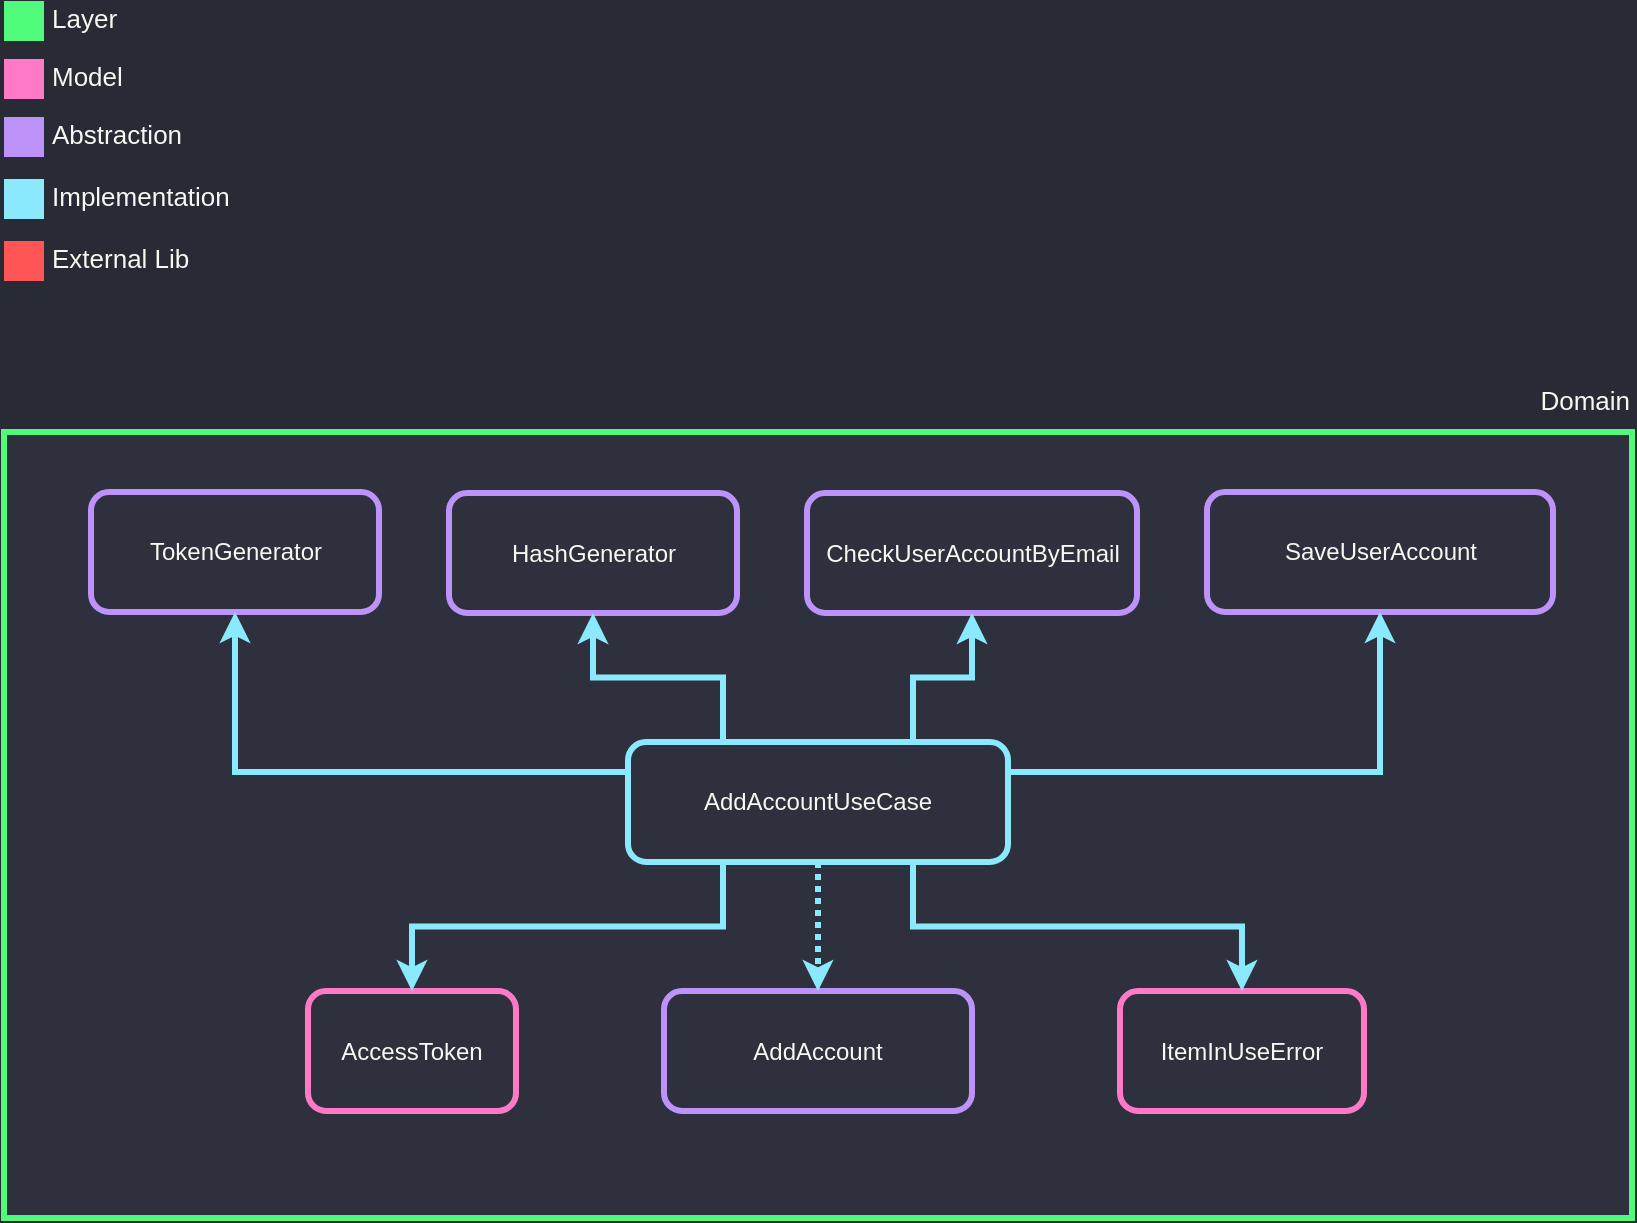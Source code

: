 <mxfile version="12.2.4" pages="1"><diagram id="oO6UN9TOWimA6WXdo8Vw" name="Page-1"><mxGraphModel dx="1421" dy="746" grid="0" gridSize="10" guides="1" tooltips="1" connect="1" arrows="1" fold="1" page="0" pageScale="1" pageWidth="850" pageHeight="1100" background="#282A36" math="0" shadow="0"><root><mxCell id="0"/><mxCell id="1" parent="0"/><mxCell id="2" value="" style="rounded=0;whiteSpace=wrap;html=1;strokeColor=#50FA7B;strokeWidth=3;fillColor=#2E303D;fontColor=#F8F8F2;" parent="1" vertex="1"><mxGeometry x="-300" y="460" width="814" height="393" as="geometry"/></mxCell><mxCell id="3" value="AddAccountUseCase" style="rounded=1;whiteSpace=wrap;html=1;strokeColor=#8BE9FD;fillColor=#2E303D;strokeWidth=3;fontColor=#F8F8F2;" parent="1" vertex="1"><mxGeometry x="12" y="615" width="190" height="60" as="geometry"/></mxCell><mxCell id="4" value="" style="rounded=0;whiteSpace=wrap;html=1;strokeColor=none;strokeWidth=3;fillColor=#FF79C6;fontSize=13;fontColor=#F8F8F2;align=right;" parent="1" vertex="1"><mxGeometry x="-300" y="273.5" width="20" height="20" as="geometry"/></mxCell><mxCell id="5" value="Model" style="text;html=1;resizable=0;points=[];autosize=1;align=left;verticalAlign=middle;spacingTop=-4;fontSize=13;fontColor=#F8F8F2;" parent="1" vertex="1"><mxGeometry x="-278" y="275.5" width="45" height="16" as="geometry"/></mxCell><mxCell id="6" value="" style="rounded=0;whiteSpace=wrap;html=1;strokeColor=none;strokeWidth=3;fillColor=#BD93F9;fontSize=13;fontColor=#F8F8F2;align=right;" parent="1" vertex="1"><mxGeometry x="-300" y="302.5" width="20" height="20" as="geometry"/></mxCell><mxCell id="7" value="Abstraction" style="text;html=1;resizable=0;points=[];autosize=1;align=left;verticalAlign=middle;spacingTop=-4;fontSize=13;fontColor=#F8F8F2;" parent="1" vertex="1"><mxGeometry x="-278" y="304.5" width="75" height="16" as="geometry"/></mxCell><mxCell id="8" value="" style="rounded=0;whiteSpace=wrap;html=1;strokeColor=none;strokeWidth=3;fillColor=#8BE9FD;fontSize=13;fontColor=#F8F8F2;align=right;" parent="1" vertex="1"><mxGeometry x="-300" y="333.5" width="20" height="20" as="geometry"/></mxCell><mxCell id="9" value="Implementation" style="text;html=1;resizable=0;points=[];autosize=1;align=left;verticalAlign=middle;spacingTop=-4;fontSize=13;fontColor=#F8F8F2;" parent="1" vertex="1"><mxGeometry x="-278" y="335.5" width="99" height="16" as="geometry"/></mxCell><mxCell id="10" value="" style="rounded=0;whiteSpace=wrap;html=1;strokeColor=none;strokeWidth=3;fillColor=#50FA7B;fontSize=13;fontColor=#F8F8F2;align=right;" parent="1" vertex="1"><mxGeometry x="-300" y="244.5" width="20" height="20" as="geometry"/></mxCell><mxCell id="11" value="Layer" style="text;html=1;resizable=0;points=[];autosize=1;align=left;verticalAlign=middle;spacingTop=-4;fontSize=13;fontColor=#F8F8F2;" parent="1" vertex="1"><mxGeometry x="-278" y="246.5" width="43" height="16" as="geometry"/></mxCell><mxCell id="12" value="" style="rounded=0;whiteSpace=wrap;html=1;strokeColor=none;strokeWidth=3;fillColor=#FF5555;fontSize=13;fontColor=#F8F8F2;align=right;" parent="1" vertex="1"><mxGeometry x="-300" y="364.5" width="20" height="20" as="geometry"/></mxCell><mxCell id="13" value="External Lib" style="text;html=1;resizable=0;points=[];autosize=1;align=left;verticalAlign=middle;spacingTop=-4;fontSize=13;fontColor=#F8F8F2;" parent="1" vertex="1"><mxGeometry x="-278" y="366.5" width="79" height="16" as="geometry"/></mxCell><mxCell id="15" value="Domain" style="text;html=1;resizable=0;points=[];autosize=1;align=right;verticalAlign=bottom;spacingTop=-4;fontColor=#F8F8F2;fontSize=13;" parent="1" vertex="1"><mxGeometry x="460" y="439" width="54" height="16" as="geometry"/></mxCell><mxCell id="16" value="AddAccount" style="rounded=1;whiteSpace=wrap;html=1;strokeColor=#BD93F9;fillColor=#2E303D;strokeWidth=3;fontColor=#F8F8F2;" parent="1" vertex="1"><mxGeometry x="30" y="739.5" width="154" height="60" as="geometry"/></mxCell><mxCell id="17" value="TokenGenerator" style="rounded=1;whiteSpace=wrap;html=1;strokeColor=#BD93F9;fillColor=#2E303D;strokeWidth=3;fontColor=#F8F8F2;" parent="1" vertex="1"><mxGeometry x="-256.5" y="490" width="144" height="60" as="geometry"/></mxCell><mxCell id="18" value="CheckUserAccountByEmail" style="rounded=1;whiteSpace=wrap;html=1;strokeColor=#BD93F9;fillColor=#2E303D;strokeWidth=3;fontColor=#F8F8F2;" parent="1" vertex="1"><mxGeometry x="101.5" y="490.5" width="165" height="60" as="geometry"/></mxCell><mxCell id="22" value="SaveUserAccount" style="rounded=1;whiteSpace=wrap;html=1;strokeColor=#BD93F9;fillColor=#2E303D;strokeWidth=3;fontColor=#F8F8F2;" parent="1" vertex="1"><mxGeometry x="301.5" y="490" width="173" height="60" as="geometry"/></mxCell><mxCell id="24" style="edgeStyle=orthogonalEdgeStyle;rounded=0;orthogonalLoop=1;jettySize=auto;html=1;exitX=0;exitY=0.25;exitDx=0;exitDy=0;strokeColor=#8BE9FD;strokeWidth=3;" parent="1" source="3" target="17" edge="1"><mxGeometry relative="1" as="geometry"><mxPoint x="-67.5" y="599" as="sourcePoint"/><mxPoint x="-156.5" y="550" as="targetPoint"/></mxGeometry></mxCell><mxCell id="25" style="edgeStyle=orthogonalEdgeStyle;rounded=0;orthogonalLoop=1;jettySize=auto;html=1;exitX=0.75;exitY=0;exitDx=0;exitDy=0;strokeColor=#8BE9FD;strokeWidth=3;" parent="1" source="3" target="18" edge="1"><mxGeometry relative="1" as="geometry"><mxPoint x="70" y="625" as="sourcePoint"/><mxPoint x="-146" y="560" as="targetPoint"/></mxGeometry></mxCell><mxCell id="26" style="edgeStyle=orthogonalEdgeStyle;rounded=0;orthogonalLoop=1;jettySize=auto;html=1;exitX=1;exitY=0.25;exitDx=0;exitDy=0;strokeColor=#8BE9FD;strokeWidth=3;entryX=0.5;entryY=1;entryDx=0;entryDy=0;" parent="1" source="3" target="22" edge="1"><mxGeometry relative="1" as="geometry"><mxPoint x="117" y="625" as="sourcePoint"/><mxPoint x="117" y="560.5" as="targetPoint"/><Array as="points"><mxPoint x="388" y="630"/></Array></mxGeometry></mxCell><mxCell id="28" style="edgeStyle=orthogonalEdgeStyle;rounded=0;orthogonalLoop=1;jettySize=auto;html=1;exitX=0.5;exitY=1;exitDx=0;exitDy=0;entryX=0.5;entryY=0;entryDx=0;entryDy=0;strokeWidth=3;strokeColor=#8BE9FD;dashed=1;dashPattern=1 1;" parent="1" source="3" target="16" edge="1"><mxGeometry relative="1" as="geometry"><mxPoint x="18" y="562" as="sourcePoint"/><mxPoint x="18" y="645" as="targetPoint"/></mxGeometry></mxCell><mxCell id="29" value="AccessToken" style="rounded=1;whiteSpace=wrap;html=1;strokeColor=#FF79C6;fillColor=#2E303D;strokeWidth=3;fontColor=#F8F8F2;" parent="1" vertex="1"><mxGeometry x="-148" y="739.5" width="104" height="60" as="geometry"/></mxCell><mxCell id="30" style="edgeStyle=orthogonalEdgeStyle;rounded=0;orthogonalLoop=1;jettySize=auto;html=1;exitX=0.25;exitY=1;exitDx=0;exitDy=0;entryX=0.5;entryY=0;entryDx=0;entryDy=0;strokeColor=#8BE9FD;strokeWidth=3;" parent="1" source="3" target="29" edge="1"><mxGeometry relative="1" as="geometry"><mxPoint x="27" y="656.5" as="sourcePoint"/><mxPoint x="-96" y="739.5" as="targetPoint"/></mxGeometry></mxCell><mxCell id="31" value="HashGenerator" style="rounded=1;whiteSpace=wrap;html=1;strokeColor=#BD93F9;fillColor=#2E303D;strokeWidth=3;fontColor=#F8F8F2;" parent="1" vertex="1"><mxGeometry x="-77.5" y="490.5" width="144" height="60" as="geometry"/></mxCell><mxCell id="33" style="edgeStyle=orthogonalEdgeStyle;rounded=0;orthogonalLoop=1;jettySize=auto;html=1;exitX=0.25;exitY=0;exitDx=0;exitDy=0;strokeColor=#8BE9FD;strokeWidth=3;" parent="1" source="3" target="31" edge="1"><mxGeometry relative="1" as="geometry"><mxPoint x="66.5" y="615" as="sourcePoint"/><mxPoint x="95.5" y="550.5" as="targetPoint"/></mxGeometry></mxCell><mxCell id="34" value="ItemInUseError" style="rounded=1;whiteSpace=wrap;html=1;strokeColor=#FF79C6;fillColor=#2E303D;strokeWidth=3;fontColor=#F8F8F2;" parent="1" vertex="1"><mxGeometry x="258" y="739.5" width="122" height="60" as="geometry"/></mxCell><mxCell id="36" style="edgeStyle=orthogonalEdgeStyle;rounded=0;orthogonalLoop=1;jettySize=auto;html=1;exitX=0.75;exitY=1;exitDx=0;exitDy=0;strokeColor=#8BE9FD;strokeWidth=3;entryX=0.5;entryY=0;entryDx=0;entryDy=0;" parent="1" source="3" target="34" edge="1"><mxGeometry relative="1" as="geometry"><mxPoint x="474.5" y="675" as="sourcePoint"/><mxPoint x="319" y="724" as="targetPoint"/></mxGeometry></mxCell></root></mxGraphModel></diagram></mxfile>
